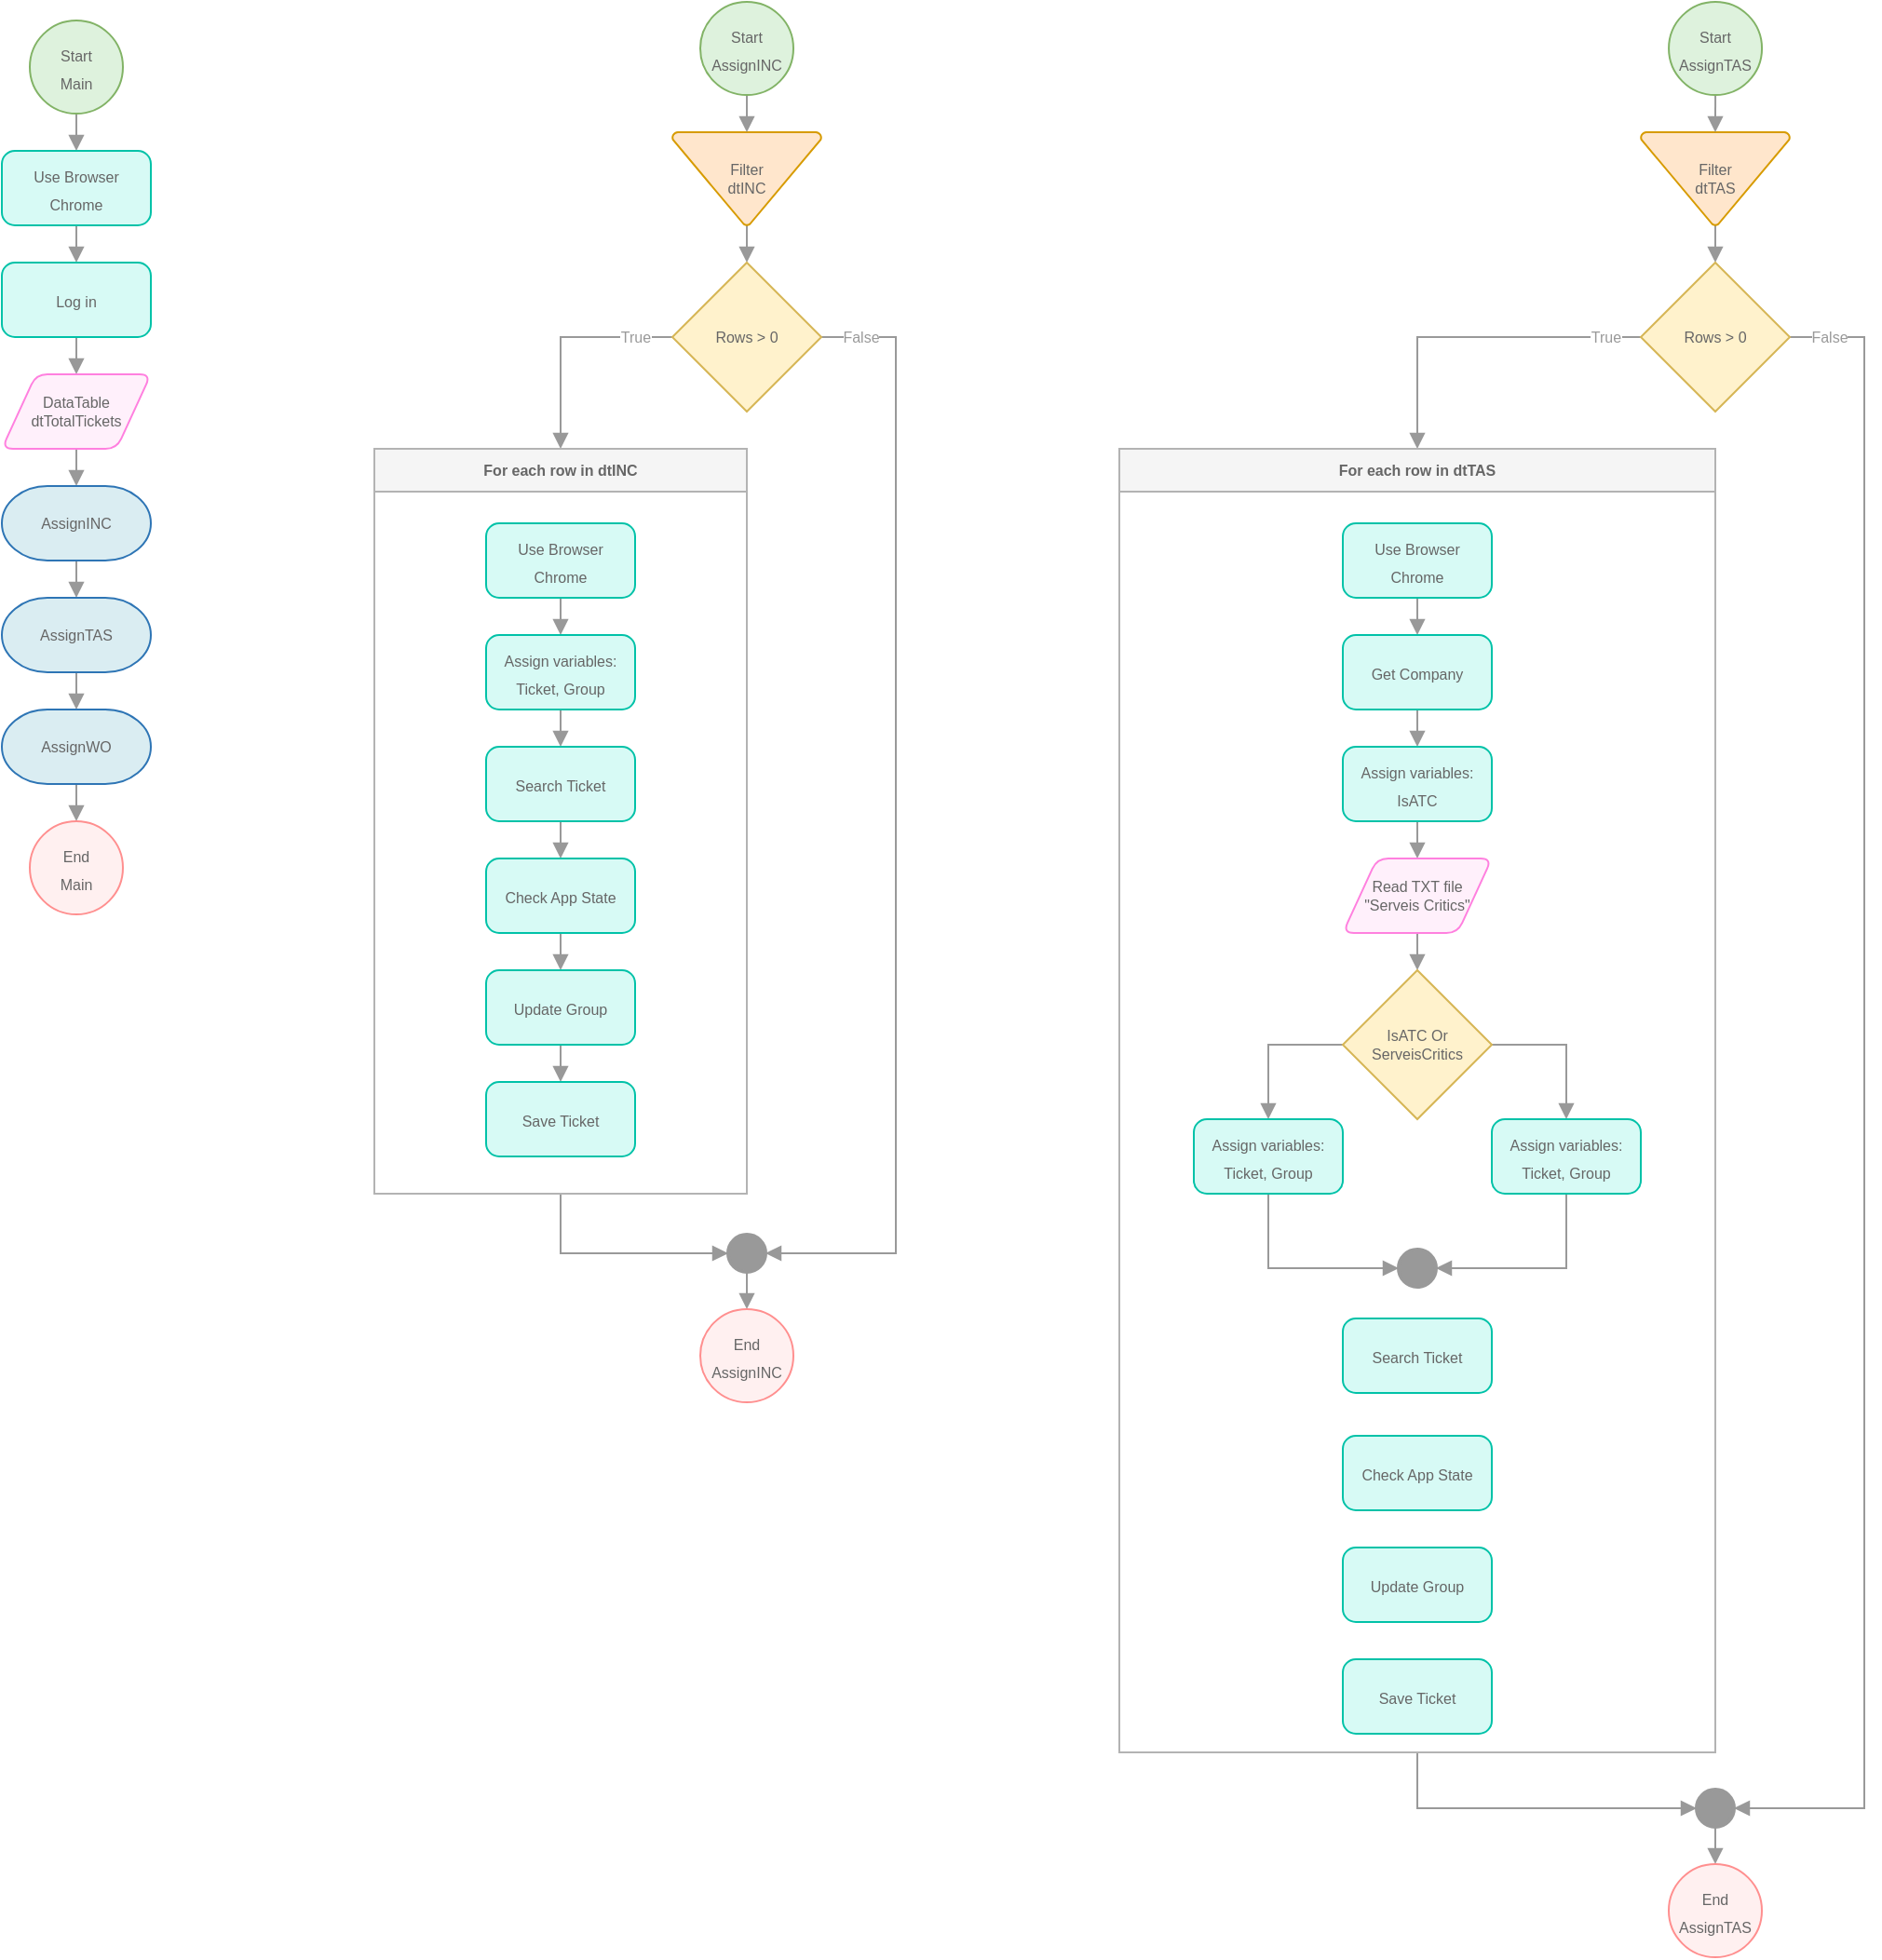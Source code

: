 <mxfile version="20.2.5" type="github">
  <diagram id="uSqaD_rAvRpuBkW7nSge" name="Página-1">
    <mxGraphModel dx="2585" dy="1371" grid="1" gridSize="10" guides="1" tooltips="1" connect="1" arrows="1" fold="1" page="1" pageScale="1" pageWidth="1169" pageHeight="1654" math="0" shadow="0">
      <root>
        <mxCell id="0" />
        <mxCell id="1" parent="0" />
        <mxCell id="l-Uap7Tt3Wx7l_U69QLX-9" style="edgeStyle=orthogonalEdgeStyle;rounded=0;orthogonalLoop=1;jettySize=auto;html=1;exitX=0.5;exitY=1;exitDx=0;exitDy=0;exitPerimeter=0;entryX=0.5;entryY=0;entryDx=0;entryDy=0;fontSize=9;fontColor=#666666;strokeColor=#999999;endArrow=block;endFill=1;" edge="1" parent="1" source="l-Uap7Tt3Wx7l_U69QLX-5" target="l-Uap7Tt3Wx7l_U69QLX-8">
          <mxGeometry relative="1" as="geometry" />
        </mxCell>
        <mxCell id="l-Uap7Tt3Wx7l_U69QLX-5" value="&lt;font color=&quot;#666666&quot; style=&quot;font-size: 8px;&quot;&gt;Start&lt;br&gt;Main&lt;/font&gt;" style="strokeWidth=1;html=1;shape=mxgraph.flowchart.start_2;whiteSpace=wrap;fillColor=#DEF2DD;strokeColor=#82b366;" vertex="1" parent="1">
          <mxGeometry x="95" y="130" width="50" height="50" as="geometry" />
        </mxCell>
        <mxCell id="l-Uap7Tt3Wx7l_U69QLX-11" style="edgeStyle=orthogonalEdgeStyle;rounded=0;orthogonalLoop=1;jettySize=auto;html=1;exitX=0.5;exitY=1;exitDx=0;exitDy=0;entryX=0.5;entryY=0;entryDx=0;entryDy=0;fontSize=8;fontColor=#666666;endArrow=block;endFill=1;strokeColor=#999999;" edge="1" parent="1" source="l-Uap7Tt3Wx7l_U69QLX-8" target="l-Uap7Tt3Wx7l_U69QLX-10">
          <mxGeometry relative="1" as="geometry" />
        </mxCell>
        <mxCell id="l-Uap7Tt3Wx7l_U69QLX-8" value="&lt;font color=&quot;#666666&quot; style=&quot;font-size: 8px;&quot;&gt;Use Browser &lt;br&gt;Chrome&lt;/font&gt;" style="rounded=1;whiteSpace=wrap;html=1;absoluteArcSize=1;arcSize=14;strokeWidth=1;fontColor=#000000;fillColor=#d7faf5;strokeColor=#00c2a8;" vertex="1" parent="1">
          <mxGeometry x="80" y="200" width="80" height="40" as="geometry" />
        </mxCell>
        <mxCell id="l-Uap7Tt3Wx7l_U69QLX-13" style="edgeStyle=orthogonalEdgeStyle;rounded=0;orthogonalLoop=1;jettySize=auto;html=1;exitX=0.5;exitY=1;exitDx=0;exitDy=0;entryX=0.5;entryY=0;entryDx=0;entryDy=0;fontSize=8;fontColor=#666666;endArrow=block;endFill=1;strokeColor=#999999;" edge="1" parent="1" source="l-Uap7Tt3Wx7l_U69QLX-10" target="l-Uap7Tt3Wx7l_U69QLX-12">
          <mxGeometry relative="1" as="geometry" />
        </mxCell>
        <mxCell id="l-Uap7Tt3Wx7l_U69QLX-10" value="&lt;font style=&quot;font-size: 8px;&quot; color=&quot;#666666&quot;&gt;Log in&lt;/font&gt;" style="rounded=1;whiteSpace=wrap;html=1;absoluteArcSize=1;arcSize=14;strokeWidth=1;fontColor=#000000;fillColor=#d7faf5;strokeColor=#00c2a8;" vertex="1" parent="1">
          <mxGeometry x="80" y="260" width="80" height="40" as="geometry" />
        </mxCell>
        <mxCell id="l-Uap7Tt3Wx7l_U69QLX-18" style="edgeStyle=orthogonalEdgeStyle;rounded=0;orthogonalLoop=1;jettySize=auto;html=1;exitX=0.5;exitY=1;exitDx=0;exitDy=0;entryX=0.5;entryY=0;entryDx=0;entryDy=0;entryPerimeter=0;fontSize=8;fontColor=#666666;endArrow=block;endFill=1;strokeColor=#999999;" edge="1" parent="1" source="l-Uap7Tt3Wx7l_U69QLX-12" target="l-Uap7Tt3Wx7l_U69QLX-17">
          <mxGeometry relative="1" as="geometry" />
        </mxCell>
        <mxCell id="l-Uap7Tt3Wx7l_U69QLX-12" value="DataTable dtTotalTickets" style="shape=parallelogram;html=1;strokeWidth=1;perimeter=parallelogramPerimeter;whiteSpace=wrap;rounded=1;arcSize=12;size=0.23;fontSize=8;fontColor=#666666;fillColor=#fff0fb;strokeColor=#ff80df;" vertex="1" parent="1">
          <mxGeometry x="80" y="320" width="80" height="40" as="geometry" />
        </mxCell>
        <mxCell id="l-Uap7Tt3Wx7l_U69QLX-26" style="edgeStyle=orthogonalEdgeStyle;rounded=0;orthogonalLoop=1;jettySize=auto;html=1;exitX=0.5;exitY=1;exitDx=0;exitDy=0;exitPerimeter=0;entryX=0.5;entryY=0;entryDx=0;entryDy=0;entryPerimeter=0;fontSize=8;fontColor=#666666;endArrow=block;endFill=1;strokeColor=#999999;" edge="1" parent="1" source="l-Uap7Tt3Wx7l_U69QLX-17" target="l-Uap7Tt3Wx7l_U69QLX-19">
          <mxGeometry relative="1" as="geometry" />
        </mxCell>
        <mxCell id="l-Uap7Tt3Wx7l_U69QLX-17" value="AssignINC" style="strokeWidth=1;html=1;shape=mxgraph.flowchart.terminator;whiteSpace=wrap;fontSize=8;fontColor=#666666;fillColor=#daedf2;strokeColor=#2e75b5;" vertex="1" parent="1">
          <mxGeometry x="80" y="380" width="80" height="40" as="geometry" />
        </mxCell>
        <mxCell id="l-Uap7Tt3Wx7l_U69QLX-27" style="edgeStyle=orthogonalEdgeStyle;rounded=0;orthogonalLoop=1;jettySize=auto;html=1;exitX=0.5;exitY=1;exitDx=0;exitDy=0;exitPerimeter=0;entryX=0.5;entryY=0;entryDx=0;entryDy=0;entryPerimeter=0;fontSize=8;fontColor=#666666;endArrow=block;endFill=1;strokeColor=#999999;" edge="1" parent="1" source="l-Uap7Tt3Wx7l_U69QLX-19" target="l-Uap7Tt3Wx7l_U69QLX-20">
          <mxGeometry relative="1" as="geometry" />
        </mxCell>
        <mxCell id="l-Uap7Tt3Wx7l_U69QLX-19" value="AssignTAS" style="strokeWidth=1;html=1;shape=mxgraph.flowchart.terminator;whiteSpace=wrap;fontSize=8;fontColor=#666666;fillColor=#DAEDF2;strokeColor=#2E75B5;" vertex="1" parent="1">
          <mxGeometry x="80" y="440" width="80" height="40" as="geometry" />
        </mxCell>
        <mxCell id="l-Uap7Tt3Wx7l_U69QLX-28" style="edgeStyle=orthogonalEdgeStyle;rounded=0;orthogonalLoop=1;jettySize=auto;html=1;exitX=0.5;exitY=1;exitDx=0;exitDy=0;exitPerimeter=0;entryX=0.5;entryY=0;entryDx=0;entryDy=0;entryPerimeter=0;fontSize=8;fontColor=#666666;endArrow=block;endFill=1;strokeColor=#999999;" edge="1" parent="1" source="l-Uap7Tt3Wx7l_U69QLX-20" target="l-Uap7Tt3Wx7l_U69QLX-21">
          <mxGeometry relative="1" as="geometry" />
        </mxCell>
        <mxCell id="l-Uap7Tt3Wx7l_U69QLX-20" value="AssignWO" style="strokeWidth=1;html=1;shape=mxgraph.flowchart.terminator;whiteSpace=wrap;fontSize=8;fontColor=#666666;fillColor=#DAEDF2;strokeColor=#2E75B5;" vertex="1" parent="1">
          <mxGeometry x="80" y="500" width="80" height="40" as="geometry" />
        </mxCell>
        <mxCell id="l-Uap7Tt3Wx7l_U69QLX-21" value="&lt;font color=&quot;#666666&quot; style=&quot;font-size: 8px;&quot;&gt;End&lt;br&gt;Main&lt;br&gt;&lt;/font&gt;" style="strokeWidth=1;html=1;shape=mxgraph.flowchart.start_2;whiteSpace=wrap;fillColor=#fff0f0;strokeColor=#ff8f8f;" vertex="1" parent="1">
          <mxGeometry x="95" y="560" width="50" height="50" as="geometry" />
        </mxCell>
        <mxCell id="l-Uap7Tt3Wx7l_U69QLX-34" style="edgeStyle=orthogonalEdgeStyle;rounded=0;orthogonalLoop=1;jettySize=auto;html=1;exitX=0.5;exitY=1;exitDx=0;exitDy=0;exitPerimeter=0;entryX=0.5;entryY=0;entryDx=0;entryDy=0;entryPerimeter=0;fontSize=8;fontColor=#666666;endArrow=block;endFill=1;strokeColor=#999999;" edge="1" parent="1" source="l-Uap7Tt3Wx7l_U69QLX-31" target="l-Uap7Tt3Wx7l_U69QLX-33">
          <mxGeometry relative="1" as="geometry" />
        </mxCell>
        <mxCell id="l-Uap7Tt3Wx7l_U69QLX-31" value="&lt;font color=&quot;#666666&quot;&gt;Filter&lt;br&gt;dtINC&lt;/font&gt;" style="strokeWidth=1;html=1;shape=mxgraph.flowchart.merge_or_storage;whiteSpace=wrap;fontSize=8;fillColor=#ffe6cc;strokeColor=#d79b00;" vertex="1" parent="1">
          <mxGeometry x="440" y="190" width="80" height="50" as="geometry" />
        </mxCell>
        <mxCell id="l-Uap7Tt3Wx7l_U69QLX-122" style="edgeStyle=orthogonalEdgeStyle;rounded=0;orthogonalLoop=1;jettySize=auto;html=1;exitX=0;exitY=0.5;exitDx=0;exitDy=0;exitPerimeter=0;entryX=0.5;entryY=0;entryDx=0;entryDy=0;fontSize=8;fontColor=#666666;endArrow=block;endFill=1;strokeColor=#999999;" edge="1" parent="1" source="l-Uap7Tt3Wx7l_U69QLX-33" target="l-Uap7Tt3Wx7l_U69QLX-35">
          <mxGeometry relative="1" as="geometry" />
        </mxCell>
        <mxCell id="l-Uap7Tt3Wx7l_U69QLX-124" value="True" style="edgeLabel;html=1;align=center;verticalAlign=middle;resizable=0;points=[];fontSize=8;fontColor=#999999;" vertex="1" connectable="0" parent="l-Uap7Tt3Wx7l_U69QLX-122">
          <mxGeometry x="-0.264" y="-2" relative="1" as="geometry">
            <mxPoint x="24" y="2" as="offset" />
          </mxGeometry>
        </mxCell>
        <mxCell id="l-Uap7Tt3Wx7l_U69QLX-123" style="edgeStyle=orthogonalEdgeStyle;rounded=0;orthogonalLoop=1;jettySize=auto;html=1;exitX=1;exitY=0.5;exitDx=0;exitDy=0;exitPerimeter=0;entryX=1;entryY=0.5;entryDx=0;entryDy=0;entryPerimeter=0;fontSize=8;fontColor=#666666;endArrow=block;endFill=1;strokeColor=#999999;" edge="1" parent="1" source="l-Uap7Tt3Wx7l_U69QLX-33" target="l-Uap7Tt3Wx7l_U69QLX-49">
          <mxGeometry relative="1" as="geometry">
            <Array as="points">
              <mxPoint x="560" y="300" />
              <mxPoint x="560" y="792" />
            </Array>
          </mxGeometry>
        </mxCell>
        <mxCell id="l-Uap7Tt3Wx7l_U69QLX-125" value="False" style="edgeLabel;html=1;align=center;verticalAlign=middle;resizable=0;points=[];fontSize=8;fontColor=#999999;" vertex="1" connectable="0" parent="l-Uap7Tt3Wx7l_U69QLX-123">
          <mxGeometry x="-0.952" relative="1" as="geometry">
            <mxPoint x="6" as="offset" />
          </mxGeometry>
        </mxCell>
        <mxCell id="l-Uap7Tt3Wx7l_U69QLX-33" value="&lt;font color=&quot;#666666&quot;&gt;Rows &amp;gt; 0&lt;/font&gt;" style="strokeWidth=1;html=1;shape=mxgraph.flowchart.decision;whiteSpace=wrap;fontSize=8;fillColor=#fff2cc;strokeColor=#d6b656;" vertex="1" parent="1">
          <mxGeometry x="440" y="260" width="80" height="80" as="geometry" />
        </mxCell>
        <mxCell id="l-Uap7Tt3Wx7l_U69QLX-126" style="edgeStyle=orthogonalEdgeStyle;rounded=0;orthogonalLoop=1;jettySize=auto;html=1;exitX=0.5;exitY=1;exitDx=0;exitDy=0;entryX=0;entryY=0.5;entryDx=0;entryDy=0;entryPerimeter=0;fontSize=8;fontColor=#999999;endArrow=block;endFill=1;strokeColor=#999999;" edge="1" parent="1" source="l-Uap7Tt3Wx7l_U69QLX-35" target="l-Uap7Tt3Wx7l_U69QLX-49">
          <mxGeometry relative="1" as="geometry" />
        </mxCell>
        <mxCell id="l-Uap7Tt3Wx7l_U69QLX-35" value="For each row in dtINC" style="swimlane;fontSize=8;strokeColor=#B3B3B3;strokeWidth=1;fillColor=#f5f5f5;fontColor=#666666;" vertex="1" parent="1">
          <mxGeometry x="280" y="360" width="200" height="400" as="geometry">
            <mxRectangle x="380" y="300" width="120" height="23" as="alternateBounds" />
          </mxGeometry>
        </mxCell>
        <mxCell id="l-Uap7Tt3Wx7l_U69QLX-43" style="edgeStyle=orthogonalEdgeStyle;rounded=0;orthogonalLoop=1;jettySize=auto;html=1;exitX=0.5;exitY=1;exitDx=0;exitDy=0;entryX=0.5;entryY=0;entryDx=0;entryDy=0;fontSize=8;fontColor=#666666;endArrow=block;endFill=1;strokeColor=#999999;" edge="1" parent="l-Uap7Tt3Wx7l_U69QLX-35" source="l-Uap7Tt3Wx7l_U69QLX-37" target="l-Uap7Tt3Wx7l_U69QLX-38">
          <mxGeometry relative="1" as="geometry" />
        </mxCell>
        <mxCell id="l-Uap7Tt3Wx7l_U69QLX-37" value="&lt;font color=&quot;#666666&quot; style=&quot;font-size: 8px;&quot;&gt;Use Browser &lt;br&gt;Chrome&lt;/font&gt;" style="rounded=1;whiteSpace=wrap;html=1;absoluteArcSize=1;arcSize=14;strokeWidth=1;fontColor=#000000;fillColor=#d7faf5;strokeColor=#00c2a8;" vertex="1" parent="l-Uap7Tt3Wx7l_U69QLX-35">
          <mxGeometry x="60" y="40" width="80" height="40" as="geometry" />
        </mxCell>
        <mxCell id="l-Uap7Tt3Wx7l_U69QLX-44" style="edgeStyle=orthogonalEdgeStyle;rounded=0;orthogonalLoop=1;jettySize=auto;html=1;exitX=0.5;exitY=1;exitDx=0;exitDy=0;entryX=0.5;entryY=0;entryDx=0;entryDy=0;fontSize=8;fontColor=#666666;endArrow=block;endFill=1;strokeColor=#999999;" edge="1" parent="l-Uap7Tt3Wx7l_U69QLX-35" source="l-Uap7Tt3Wx7l_U69QLX-38" target="l-Uap7Tt3Wx7l_U69QLX-39">
          <mxGeometry relative="1" as="geometry" />
        </mxCell>
        <mxCell id="l-Uap7Tt3Wx7l_U69QLX-38" value="&lt;font color=&quot;#666666&quot;&gt;&lt;span style=&quot;font-size: 8px;&quot;&gt;Assign variables: Ticket, Group&lt;/span&gt;&lt;/font&gt;" style="rounded=1;whiteSpace=wrap;html=1;absoluteArcSize=1;arcSize=14;strokeWidth=1;fontColor=#000000;fillColor=#d7faf5;strokeColor=#00c2a8;" vertex="1" parent="l-Uap7Tt3Wx7l_U69QLX-35">
          <mxGeometry x="60" y="100" width="80" height="40" as="geometry" />
        </mxCell>
        <mxCell id="l-Uap7Tt3Wx7l_U69QLX-45" style="edgeStyle=orthogonalEdgeStyle;rounded=0;orthogonalLoop=1;jettySize=auto;html=1;exitX=0.5;exitY=1;exitDx=0;exitDy=0;entryX=0.5;entryY=0;entryDx=0;entryDy=0;fontSize=8;fontColor=#666666;endArrow=block;endFill=1;strokeColor=#999999;" edge="1" parent="l-Uap7Tt3Wx7l_U69QLX-35" source="l-Uap7Tt3Wx7l_U69QLX-39" target="l-Uap7Tt3Wx7l_U69QLX-40">
          <mxGeometry relative="1" as="geometry" />
        </mxCell>
        <mxCell id="l-Uap7Tt3Wx7l_U69QLX-39" value="&lt;font color=&quot;#666666&quot;&gt;&lt;span style=&quot;font-size: 8px;&quot;&gt;Search Ticket&lt;/span&gt;&lt;/font&gt;" style="rounded=1;whiteSpace=wrap;html=1;absoluteArcSize=1;arcSize=14;strokeWidth=1;fontColor=#000000;fillColor=#d7faf5;strokeColor=#00c2a8;" vertex="1" parent="l-Uap7Tt3Wx7l_U69QLX-35">
          <mxGeometry x="60" y="160" width="80" height="40" as="geometry" />
        </mxCell>
        <mxCell id="l-Uap7Tt3Wx7l_U69QLX-46" style="edgeStyle=orthogonalEdgeStyle;rounded=0;orthogonalLoop=1;jettySize=auto;html=1;exitX=0.5;exitY=1;exitDx=0;exitDy=0;entryX=0.5;entryY=0;entryDx=0;entryDy=0;fontSize=8;fontColor=#666666;endArrow=block;endFill=1;strokeColor=#999999;" edge="1" parent="l-Uap7Tt3Wx7l_U69QLX-35" source="l-Uap7Tt3Wx7l_U69QLX-40" target="l-Uap7Tt3Wx7l_U69QLX-41">
          <mxGeometry relative="1" as="geometry" />
        </mxCell>
        <mxCell id="l-Uap7Tt3Wx7l_U69QLX-40" value="&lt;font color=&quot;#666666&quot;&gt;&lt;span style=&quot;font-size: 8px;&quot;&gt;Check App State&lt;/span&gt;&lt;/font&gt;" style="rounded=1;whiteSpace=wrap;html=1;absoluteArcSize=1;arcSize=14;strokeWidth=1;fontColor=#000000;fillColor=#d7faf5;strokeColor=#00c2a8;" vertex="1" parent="l-Uap7Tt3Wx7l_U69QLX-35">
          <mxGeometry x="60" y="220" width="80" height="40" as="geometry" />
        </mxCell>
        <mxCell id="l-Uap7Tt3Wx7l_U69QLX-47" style="edgeStyle=orthogonalEdgeStyle;rounded=0;orthogonalLoop=1;jettySize=auto;html=1;exitX=0.5;exitY=1;exitDx=0;exitDy=0;entryX=0.5;entryY=0;entryDx=0;entryDy=0;fontSize=8;fontColor=#666666;endArrow=block;endFill=1;strokeColor=#999999;" edge="1" parent="l-Uap7Tt3Wx7l_U69QLX-35" source="l-Uap7Tt3Wx7l_U69QLX-41" target="l-Uap7Tt3Wx7l_U69QLX-42">
          <mxGeometry relative="1" as="geometry" />
        </mxCell>
        <mxCell id="l-Uap7Tt3Wx7l_U69QLX-41" value="&lt;font color=&quot;#666666&quot;&gt;&lt;span style=&quot;font-size: 8px;&quot;&gt;Update Group&lt;/span&gt;&lt;/font&gt;" style="rounded=1;whiteSpace=wrap;html=1;absoluteArcSize=1;arcSize=14;strokeWidth=1;fontColor=#000000;fillColor=#d7faf5;strokeColor=#00c2a8;" vertex="1" parent="l-Uap7Tt3Wx7l_U69QLX-35">
          <mxGeometry x="60" y="280" width="80" height="40" as="geometry" />
        </mxCell>
        <mxCell id="l-Uap7Tt3Wx7l_U69QLX-42" value="&lt;font color=&quot;#666666&quot;&gt;&lt;span style=&quot;font-size: 8px;&quot;&gt;Save Ticket&lt;/span&gt;&lt;/font&gt;" style="rounded=1;whiteSpace=wrap;html=1;absoluteArcSize=1;arcSize=14;strokeWidth=1;fontColor=#000000;fillColor=#d7faf5;strokeColor=#00c2a8;" vertex="1" parent="l-Uap7Tt3Wx7l_U69QLX-35">
          <mxGeometry x="60" y="340" width="80" height="40" as="geometry" />
        </mxCell>
        <mxCell id="l-Uap7Tt3Wx7l_U69QLX-56" style="edgeStyle=orthogonalEdgeStyle;rounded=0;orthogonalLoop=1;jettySize=auto;html=1;exitX=0.5;exitY=1;exitDx=0;exitDy=0;exitPerimeter=0;entryX=0.5;entryY=0;entryDx=0;entryDy=0;entryPerimeter=0;fontSize=8;fontColor=#666666;endArrow=block;endFill=1;strokeColor=#999999;" edge="1" parent="1" source="l-Uap7Tt3Wx7l_U69QLX-49" target="l-Uap7Tt3Wx7l_U69QLX-54">
          <mxGeometry relative="1" as="geometry" />
        </mxCell>
        <mxCell id="l-Uap7Tt3Wx7l_U69QLX-49" value="" style="strokeWidth=2;html=1;shape=mxgraph.flowchart.start_2;whiteSpace=wrap;fontSize=8;fontColor=#666666;fillColor=#999999;strokeColor=#999999;" vertex="1" parent="1">
          <mxGeometry x="470" y="782" width="20" height="20" as="geometry" />
        </mxCell>
        <mxCell id="l-Uap7Tt3Wx7l_U69QLX-55" style="edgeStyle=orthogonalEdgeStyle;rounded=0;orthogonalLoop=1;jettySize=auto;html=1;exitX=0.5;exitY=1;exitDx=0;exitDy=0;exitPerimeter=0;entryX=0.5;entryY=0;entryDx=0;entryDy=0;entryPerimeter=0;fontSize=8;fontColor=#666666;endArrow=block;endFill=1;strokeColor=#999999;" edge="1" parent="1" source="l-Uap7Tt3Wx7l_U69QLX-53" target="l-Uap7Tt3Wx7l_U69QLX-31">
          <mxGeometry relative="1" as="geometry" />
        </mxCell>
        <mxCell id="l-Uap7Tt3Wx7l_U69QLX-53" value="&lt;font color=&quot;#666666&quot; style=&quot;font-size: 8px;&quot;&gt;Start&lt;br&gt;AssignINC&lt;br&gt;&lt;/font&gt;" style="strokeWidth=1;html=1;shape=mxgraph.flowchart.start_2;whiteSpace=wrap;fillColor=#DEF2DD;strokeColor=#82b366;" vertex="1" parent="1">
          <mxGeometry x="455" y="120" width="50" height="50" as="geometry" />
        </mxCell>
        <mxCell id="l-Uap7Tt3Wx7l_U69QLX-54" value="&lt;font color=&quot;#666666&quot; style=&quot;font-size: 8px;&quot;&gt;End AssignINC&lt;/font&gt;" style="strokeWidth=1;html=1;shape=mxgraph.flowchart.start_2;whiteSpace=wrap;fillColor=#fff0f0;strokeColor=#ff8f8f;" vertex="1" parent="1">
          <mxGeometry x="455" y="822" width="50" height="50" as="geometry" />
        </mxCell>
        <mxCell id="l-Uap7Tt3Wx7l_U69QLX-64" style="edgeStyle=orthogonalEdgeStyle;rounded=0;orthogonalLoop=1;jettySize=auto;html=1;exitX=0.5;exitY=1;exitDx=0;exitDy=0;exitPerimeter=0;entryX=0.5;entryY=0;entryDx=0;entryDy=0;entryPerimeter=0;fontSize=8;fontColor=#666666;endArrow=block;endFill=1;strokeColor=#999999;" edge="1" parent="1" source="l-Uap7Tt3Wx7l_U69QLX-65" target="l-Uap7Tt3Wx7l_U69QLX-70">
          <mxGeometry relative="1" as="geometry" />
        </mxCell>
        <mxCell id="l-Uap7Tt3Wx7l_U69QLX-65" value="&lt;font color=&quot;#666666&quot;&gt;Filter&lt;br&gt;dtTAS&lt;/font&gt;" style="strokeWidth=1;html=1;shape=mxgraph.flowchart.merge_or_storage;whiteSpace=wrap;fontSize=8;fillColor=#ffe6cc;strokeColor=#d79b00;" vertex="1" parent="1">
          <mxGeometry x="960" y="190" width="80" height="50" as="geometry" />
        </mxCell>
        <mxCell id="l-Uap7Tt3Wx7l_U69QLX-139" style="edgeStyle=orthogonalEdgeStyle;rounded=0;orthogonalLoop=1;jettySize=auto;html=1;exitX=0;exitY=0.5;exitDx=0;exitDy=0;exitPerimeter=0;entryX=0.5;entryY=0;entryDx=0;entryDy=0;fontSize=8;fontColor=#999999;endArrow=block;endFill=1;strokeColor=#999999;" edge="1" parent="1" source="l-Uap7Tt3Wx7l_U69QLX-70" target="l-Uap7Tt3Wx7l_U69QLX-72">
          <mxGeometry relative="1" as="geometry" />
        </mxCell>
        <mxCell id="l-Uap7Tt3Wx7l_U69QLX-143" value="True" style="edgeLabel;html=1;align=center;verticalAlign=middle;resizable=0;points=[];fontSize=8;fontColor=#999999;" vertex="1" connectable="0" parent="l-Uap7Tt3Wx7l_U69QLX-139">
          <mxGeometry x="-0.214" y="-2" relative="1" as="geometry">
            <mxPoint x="51" y="2" as="offset" />
          </mxGeometry>
        </mxCell>
        <mxCell id="l-Uap7Tt3Wx7l_U69QLX-141" style="edgeStyle=orthogonalEdgeStyle;rounded=0;orthogonalLoop=1;jettySize=auto;html=1;exitX=1;exitY=0.5;exitDx=0;exitDy=0;exitPerimeter=0;entryX=1;entryY=0.5;entryDx=0;entryDy=0;entryPerimeter=0;fontSize=8;fontColor=#999999;endArrow=block;endFill=1;strokeColor=#999999;" edge="1" parent="1" source="l-Uap7Tt3Wx7l_U69QLX-70" target="l-Uap7Tt3Wx7l_U69QLX-85">
          <mxGeometry relative="1" as="geometry">
            <Array as="points">
              <mxPoint x="1080" y="300" />
              <mxPoint x="1080" y="1090" />
            </Array>
          </mxGeometry>
        </mxCell>
        <mxCell id="l-Uap7Tt3Wx7l_U69QLX-142" value="False" style="edgeLabel;html=1;align=center;verticalAlign=middle;resizable=0;points=[];fontSize=8;fontColor=#999999;" vertex="1" connectable="0" parent="l-Uap7Tt3Wx7l_U69QLX-141">
          <mxGeometry x="-0.977" y="1" relative="1" as="geometry">
            <mxPoint x="10" y="1" as="offset" />
          </mxGeometry>
        </mxCell>
        <mxCell id="l-Uap7Tt3Wx7l_U69QLX-70" value="&lt;font color=&quot;#666666&quot;&gt;Rows &amp;gt; 0&lt;/font&gt;" style="strokeWidth=1;html=1;shape=mxgraph.flowchart.decision;whiteSpace=wrap;fontSize=8;fillColor=#fff2cc;strokeColor=#d6b656;" vertex="1" parent="1">
          <mxGeometry x="960" y="260" width="80" height="80" as="geometry" />
        </mxCell>
        <mxCell id="l-Uap7Tt3Wx7l_U69QLX-140" style="edgeStyle=orthogonalEdgeStyle;rounded=0;orthogonalLoop=1;jettySize=auto;html=1;exitX=0.5;exitY=1;exitDx=0;exitDy=0;entryX=0;entryY=0.5;entryDx=0;entryDy=0;entryPerimeter=0;fontSize=8;fontColor=#999999;endArrow=block;endFill=1;strokeColor=#999999;" edge="1" parent="1" source="l-Uap7Tt3Wx7l_U69QLX-72" target="l-Uap7Tt3Wx7l_U69QLX-85">
          <mxGeometry relative="1" as="geometry" />
        </mxCell>
        <mxCell id="l-Uap7Tt3Wx7l_U69QLX-72" value="For each row in dtTAS" style="swimlane;fontSize=8;strokeColor=#B3B3B3;strokeWidth=1;fillColor=#f5f5f5;fontColor=#666666;" vertex="1" parent="1">
          <mxGeometry x="680" y="360" width="320" height="700" as="geometry">
            <mxRectangle x="380" y="300" width="120" height="23" as="alternateBounds" />
          </mxGeometry>
        </mxCell>
        <mxCell id="l-Uap7Tt3Wx7l_U69QLX-73" style="edgeStyle=orthogonalEdgeStyle;rounded=0;orthogonalLoop=1;jettySize=auto;html=1;exitX=0.5;exitY=1;exitDx=0;exitDy=0;entryX=0.5;entryY=0;entryDx=0;entryDy=0;fontSize=8;fontColor=#666666;endArrow=block;endFill=1;strokeColor=#999999;" edge="1" parent="l-Uap7Tt3Wx7l_U69QLX-72" source="l-Uap7Tt3Wx7l_U69QLX-74" target="l-Uap7Tt3Wx7l_U69QLX-76">
          <mxGeometry relative="1" as="geometry" />
        </mxCell>
        <mxCell id="l-Uap7Tt3Wx7l_U69QLX-74" value="&lt;font color=&quot;#666666&quot; style=&quot;font-size: 8px;&quot;&gt;Use Browser &lt;br&gt;Chrome&lt;/font&gt;" style="rounded=1;whiteSpace=wrap;html=1;absoluteArcSize=1;arcSize=14;strokeWidth=1;fontColor=#000000;fillColor=#d7faf5;strokeColor=#00c2a8;" vertex="1" parent="l-Uap7Tt3Wx7l_U69QLX-72">
          <mxGeometry x="120" y="40" width="80" height="40" as="geometry" />
        </mxCell>
        <mxCell id="l-Uap7Tt3Wx7l_U69QLX-75" style="edgeStyle=orthogonalEdgeStyle;rounded=0;orthogonalLoop=1;jettySize=auto;html=1;exitX=0.5;exitY=1;exitDx=0;exitDy=0;entryX=0.5;entryY=0;entryDx=0;entryDy=0;fontSize=8;fontColor=#666666;endArrow=block;endFill=1;strokeColor=#999999;" edge="1" parent="l-Uap7Tt3Wx7l_U69QLX-72" source="l-Uap7Tt3Wx7l_U69QLX-76" target="l-Uap7Tt3Wx7l_U69QLX-78">
          <mxGeometry relative="1" as="geometry" />
        </mxCell>
        <mxCell id="l-Uap7Tt3Wx7l_U69QLX-76" value="&lt;font color=&quot;#666666&quot;&gt;&lt;span style=&quot;font-size: 8px;&quot;&gt;Get Company&lt;/span&gt;&lt;/font&gt;" style="rounded=1;whiteSpace=wrap;html=1;absoluteArcSize=1;arcSize=14;strokeWidth=1;fontColor=#000000;fillColor=#d7faf5;strokeColor=#00c2a8;" vertex="1" parent="l-Uap7Tt3Wx7l_U69QLX-72">
          <mxGeometry x="120" y="100" width="80" height="40" as="geometry" />
        </mxCell>
        <mxCell id="l-Uap7Tt3Wx7l_U69QLX-91" style="edgeStyle=orthogonalEdgeStyle;rounded=0;orthogonalLoop=1;jettySize=auto;html=1;exitX=0.5;exitY=1;exitDx=0;exitDy=0;entryX=0.5;entryY=0;entryDx=0;entryDy=0;fontSize=8;fontColor=#666666;endArrow=block;endFill=1;strokeColor=#999999;" edge="1" parent="l-Uap7Tt3Wx7l_U69QLX-72" source="l-Uap7Tt3Wx7l_U69QLX-78" target="l-Uap7Tt3Wx7l_U69QLX-90">
          <mxGeometry relative="1" as="geometry" />
        </mxCell>
        <mxCell id="l-Uap7Tt3Wx7l_U69QLX-78" value="&lt;font color=&quot;#666666&quot;&gt;&lt;span style=&quot;font-size: 8px;&quot;&gt;Assign variables: IsATC&lt;/span&gt;&lt;/font&gt;" style="rounded=1;whiteSpace=wrap;html=1;absoluteArcSize=1;arcSize=14;strokeWidth=1;fontColor=#000000;fillColor=#d7faf5;strokeColor=#00c2a8;" vertex="1" parent="l-Uap7Tt3Wx7l_U69QLX-72">
          <mxGeometry x="120" y="160" width="80" height="40" as="geometry" />
        </mxCell>
        <mxCell id="l-Uap7Tt3Wx7l_U69QLX-93" style="edgeStyle=orthogonalEdgeStyle;rounded=0;orthogonalLoop=1;jettySize=auto;html=1;exitX=0.5;exitY=1;exitDx=0;exitDy=0;entryX=0.5;entryY=0;entryDx=0;entryDy=0;entryPerimeter=0;fontSize=8;fontColor=#666666;endArrow=block;endFill=1;strokeColor=#999999;" edge="1" parent="l-Uap7Tt3Wx7l_U69QLX-72" source="l-Uap7Tt3Wx7l_U69QLX-90" target="l-Uap7Tt3Wx7l_U69QLX-92">
          <mxGeometry relative="1" as="geometry" />
        </mxCell>
        <mxCell id="l-Uap7Tt3Wx7l_U69QLX-90" value="Read TXT file &quot;Serveis Critics&quot;" style="shape=parallelogram;html=1;strokeWidth=1;perimeter=parallelogramPerimeter;whiteSpace=wrap;rounded=1;arcSize=12;size=0.23;fontSize=8;fontColor=#666666;fillColor=#fff0fb;strokeColor=#ff80df;" vertex="1" parent="l-Uap7Tt3Wx7l_U69QLX-72">
          <mxGeometry x="120" y="220" width="80" height="40" as="geometry" />
        </mxCell>
        <mxCell id="l-Uap7Tt3Wx7l_U69QLX-129" style="edgeStyle=orthogonalEdgeStyle;rounded=0;orthogonalLoop=1;jettySize=auto;html=1;exitX=0;exitY=0.5;exitDx=0;exitDy=0;exitPerimeter=0;entryX=0.5;entryY=0;entryDx=0;entryDy=0;fontSize=8;fontColor=#999999;endArrow=block;endFill=1;strokeColor=#999999;" edge="1" parent="l-Uap7Tt3Wx7l_U69QLX-72" source="l-Uap7Tt3Wx7l_U69QLX-92" target="l-Uap7Tt3Wx7l_U69QLX-127">
          <mxGeometry relative="1" as="geometry" />
        </mxCell>
        <mxCell id="l-Uap7Tt3Wx7l_U69QLX-130" style="edgeStyle=orthogonalEdgeStyle;rounded=0;orthogonalLoop=1;jettySize=auto;html=1;exitX=1;exitY=0.5;exitDx=0;exitDy=0;exitPerimeter=0;entryX=0.5;entryY=0;entryDx=0;entryDy=0;fontSize=8;fontColor=#999999;endArrow=block;endFill=1;strokeColor=#999999;" edge="1" parent="l-Uap7Tt3Wx7l_U69QLX-72" source="l-Uap7Tt3Wx7l_U69QLX-92" target="l-Uap7Tt3Wx7l_U69QLX-128">
          <mxGeometry relative="1" as="geometry" />
        </mxCell>
        <mxCell id="l-Uap7Tt3Wx7l_U69QLX-92" value="&lt;font color=&quot;#666666&quot;&gt;IsATC Or ServeisCritics&lt;/font&gt;" style="strokeWidth=1;html=1;shape=mxgraph.flowchart.decision;whiteSpace=wrap;fontSize=8;fillColor=#fff2cc;strokeColor=#d6b656;" vertex="1" parent="l-Uap7Tt3Wx7l_U69QLX-72">
          <mxGeometry x="120" y="280" width="80" height="80" as="geometry" />
        </mxCell>
        <mxCell id="l-Uap7Tt3Wx7l_U69QLX-121" value="" style="strokeWidth=2;html=1;shape=mxgraph.flowchart.start_2;whiteSpace=wrap;fontSize=8;fontColor=#666666;fillColor=#999999;strokeColor=#999999;" vertex="1" parent="l-Uap7Tt3Wx7l_U69QLX-72">
          <mxGeometry x="150" y="430" width="20" height="20" as="geometry" />
        </mxCell>
        <mxCell id="l-Uap7Tt3Wx7l_U69QLX-133" style="edgeStyle=orthogonalEdgeStyle;rounded=0;orthogonalLoop=1;jettySize=auto;html=1;exitX=0.5;exitY=1;exitDx=0;exitDy=0;entryX=0;entryY=0.5;entryDx=0;entryDy=0;entryPerimeter=0;fontSize=8;fontColor=#999999;endArrow=block;endFill=1;strokeColor=#999999;" edge="1" parent="l-Uap7Tt3Wx7l_U69QLX-72" source="l-Uap7Tt3Wx7l_U69QLX-127" target="l-Uap7Tt3Wx7l_U69QLX-121">
          <mxGeometry relative="1" as="geometry" />
        </mxCell>
        <mxCell id="l-Uap7Tt3Wx7l_U69QLX-127" value="&lt;font color=&quot;#666666&quot;&gt;&lt;span style=&quot;font-size: 8px;&quot;&gt;Assign variables: Ticket, Group&lt;/span&gt;&lt;/font&gt;" style="rounded=1;whiteSpace=wrap;html=1;absoluteArcSize=1;arcSize=14;strokeWidth=1;fontColor=#000000;fillColor=#d7faf5;strokeColor=#00c2a8;" vertex="1" parent="l-Uap7Tt3Wx7l_U69QLX-72">
          <mxGeometry x="40" y="360" width="80" height="40" as="geometry" />
        </mxCell>
        <mxCell id="l-Uap7Tt3Wx7l_U69QLX-132" style="edgeStyle=orthogonalEdgeStyle;rounded=0;orthogonalLoop=1;jettySize=auto;html=1;exitX=0.5;exitY=1;exitDx=0;exitDy=0;entryX=1;entryY=0.5;entryDx=0;entryDy=0;entryPerimeter=0;fontSize=8;fontColor=#999999;endArrow=block;endFill=1;strokeColor=#999999;" edge="1" parent="l-Uap7Tt3Wx7l_U69QLX-72" source="l-Uap7Tt3Wx7l_U69QLX-128" target="l-Uap7Tt3Wx7l_U69QLX-121">
          <mxGeometry relative="1" as="geometry" />
        </mxCell>
        <mxCell id="l-Uap7Tt3Wx7l_U69QLX-128" value="&lt;font color=&quot;#666666&quot;&gt;&lt;span style=&quot;font-size: 8px;&quot;&gt;Assign variables: Ticket, Group&lt;/span&gt;&lt;/font&gt;" style="rounded=1;whiteSpace=wrap;html=1;absoluteArcSize=1;arcSize=14;strokeWidth=1;fontColor=#000000;fillColor=#d7faf5;strokeColor=#00c2a8;" vertex="1" parent="l-Uap7Tt3Wx7l_U69QLX-72">
          <mxGeometry x="200" y="360" width="80" height="40" as="geometry" />
        </mxCell>
        <mxCell id="l-Uap7Tt3Wx7l_U69QLX-135" value="&lt;font color=&quot;#666666&quot;&gt;&lt;span style=&quot;font-size: 8px;&quot;&gt;Search Ticket&lt;/span&gt;&lt;/font&gt;" style="rounded=1;whiteSpace=wrap;html=1;absoluteArcSize=1;arcSize=14;strokeWidth=1;fontColor=#000000;fillColor=#d7faf5;strokeColor=#00c2a8;" vertex="1" parent="l-Uap7Tt3Wx7l_U69QLX-72">
          <mxGeometry x="120" y="467" width="80" height="40" as="geometry" />
        </mxCell>
        <mxCell id="l-Uap7Tt3Wx7l_U69QLX-136" value="&lt;font color=&quot;#666666&quot;&gt;&lt;span style=&quot;font-size: 8px;&quot;&gt;Check App State&lt;/span&gt;&lt;/font&gt;" style="rounded=1;whiteSpace=wrap;html=1;absoluteArcSize=1;arcSize=14;strokeWidth=1;fontColor=#000000;fillColor=#d7faf5;strokeColor=#00c2a8;" vertex="1" parent="l-Uap7Tt3Wx7l_U69QLX-72">
          <mxGeometry x="120" y="530" width="80" height="40" as="geometry" />
        </mxCell>
        <mxCell id="l-Uap7Tt3Wx7l_U69QLX-137" value="&lt;font color=&quot;#666666&quot;&gt;&lt;span style=&quot;font-size: 8px;&quot;&gt;Update Group&lt;/span&gt;&lt;/font&gt;" style="rounded=1;whiteSpace=wrap;html=1;absoluteArcSize=1;arcSize=14;strokeWidth=1;fontColor=#000000;fillColor=#d7faf5;strokeColor=#00c2a8;" vertex="1" parent="l-Uap7Tt3Wx7l_U69QLX-72">
          <mxGeometry x="120" y="590" width="80" height="40" as="geometry" />
        </mxCell>
        <mxCell id="l-Uap7Tt3Wx7l_U69QLX-138" value="&lt;font color=&quot;#666666&quot;&gt;&lt;span style=&quot;font-size: 8px;&quot;&gt;Save Ticket&lt;/span&gt;&lt;/font&gt;" style="rounded=1;whiteSpace=wrap;html=1;absoluteArcSize=1;arcSize=14;strokeWidth=1;fontColor=#000000;fillColor=#d7faf5;strokeColor=#00c2a8;" vertex="1" parent="l-Uap7Tt3Wx7l_U69QLX-72">
          <mxGeometry x="120" y="650" width="80" height="40" as="geometry" />
        </mxCell>
        <mxCell id="l-Uap7Tt3Wx7l_U69QLX-84" style="edgeStyle=orthogonalEdgeStyle;rounded=0;orthogonalLoop=1;jettySize=auto;html=1;exitX=0.5;exitY=1;exitDx=0;exitDy=0;exitPerimeter=0;entryX=0.5;entryY=0;entryDx=0;entryDy=0;entryPerimeter=0;fontSize=8;fontColor=#666666;endArrow=block;endFill=1;strokeColor=#999999;" edge="1" parent="1" source="l-Uap7Tt3Wx7l_U69QLX-85" target="l-Uap7Tt3Wx7l_U69QLX-88">
          <mxGeometry relative="1" as="geometry" />
        </mxCell>
        <mxCell id="l-Uap7Tt3Wx7l_U69QLX-85" value="" style="strokeWidth=2;html=1;shape=mxgraph.flowchart.start_2;whiteSpace=wrap;fontSize=8;fontColor=#666666;fillColor=#999999;strokeColor=#999999;" vertex="1" parent="1">
          <mxGeometry x="990" y="1080" width="20" height="20" as="geometry" />
        </mxCell>
        <mxCell id="l-Uap7Tt3Wx7l_U69QLX-86" style="edgeStyle=orthogonalEdgeStyle;rounded=0;orthogonalLoop=1;jettySize=auto;html=1;exitX=0.5;exitY=1;exitDx=0;exitDy=0;exitPerimeter=0;entryX=0.5;entryY=0;entryDx=0;entryDy=0;entryPerimeter=0;fontSize=8;fontColor=#666666;endArrow=block;endFill=1;strokeColor=#999999;" edge="1" parent="1" source="l-Uap7Tt3Wx7l_U69QLX-87" target="l-Uap7Tt3Wx7l_U69QLX-65">
          <mxGeometry relative="1" as="geometry" />
        </mxCell>
        <mxCell id="l-Uap7Tt3Wx7l_U69QLX-87" value="&lt;font color=&quot;#666666&quot; style=&quot;font-size: 8px;&quot;&gt;Start&lt;br&gt;AssignTAS&lt;br&gt;&lt;/font&gt;" style="strokeWidth=1;html=1;shape=mxgraph.flowchart.start_2;whiteSpace=wrap;fillColor=#DEF2DD;strokeColor=#82b366;" vertex="1" parent="1">
          <mxGeometry x="975.03" y="120" width="50" height="50" as="geometry" />
        </mxCell>
        <mxCell id="l-Uap7Tt3Wx7l_U69QLX-88" value="&lt;font color=&quot;#666666&quot; style=&quot;font-size: 8px;&quot;&gt;End&lt;br&gt;AssignTAS&lt;br&gt;&lt;/font&gt;" style="strokeWidth=1;html=1;shape=mxgraph.flowchart.start_2;whiteSpace=wrap;fillColor=#fff0f0;strokeColor=#ff8f8f;" vertex="1" parent="1">
          <mxGeometry x="975" y="1120" width="50" height="50" as="geometry" />
        </mxCell>
      </root>
    </mxGraphModel>
  </diagram>
</mxfile>

